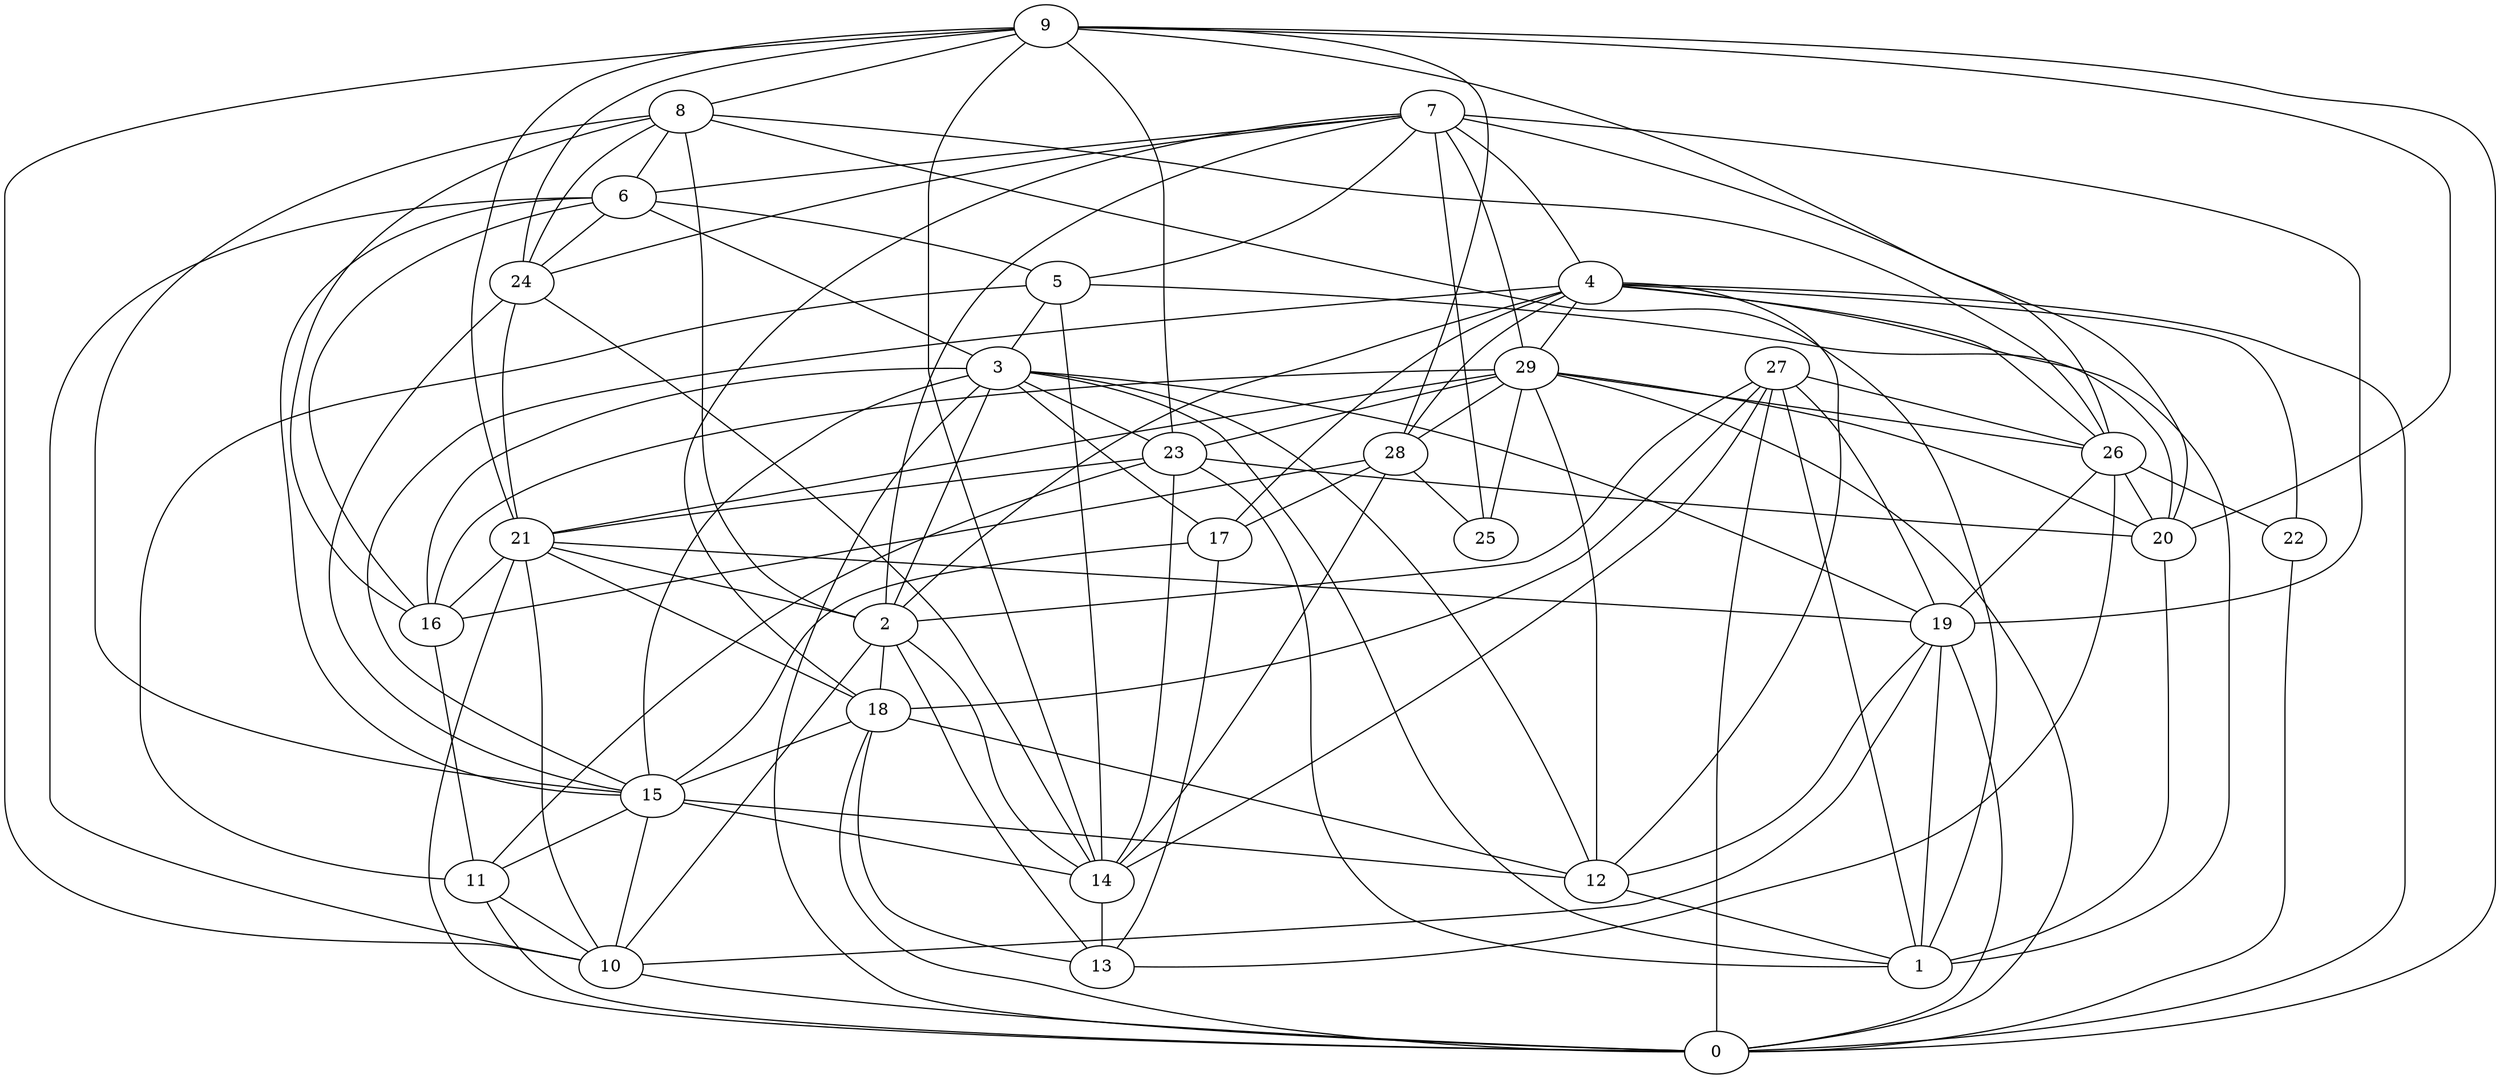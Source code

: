 digraph GG_graph {

subgraph G_graph {
edge [color = black]
"4" -> "28" [dir = none]
"4" -> "22" [dir = none]
"28" -> "17" [dir = none]
"19" -> "0" [dir = none]
"24" -> "15" [dir = none]
"6" -> "24" [dir = none]
"3" -> "2" [dir = none]
"8" -> "1" [dir = none]
"8" -> "16" [dir = none]
"8" -> "24" [dir = none]
"8" -> "26" [dir = none]
"27" -> "26" [dir = none]
"7" -> "2" [dir = none]
"7" -> "5" [dir = none]
"7" -> "4" [dir = none]
"7" -> "29" [dir = none]
"9" -> "0" [dir = none]
"9" -> "10" [dir = none]
"9" -> "14" [dir = none]
"9" -> "20" [dir = none]
"9" -> "26" [dir = none]
"29" -> "25" [dir = none]
"29" -> "26" [dir = none]
"11" -> "10" [dir = none]
"18" -> "0" [dir = none]
"2" -> "13" [dir = none]
"23" -> "21" [dir = none]
"23" -> "1" [dir = none]
"12" -> "1" [dir = none]
"3" -> "19" [dir = none]
"3" -> "17" [dir = none]
"3" -> "15" [dir = none]
"21" -> "10" [dir = none]
"3" -> "0" [dir = none]
"27" -> "14" [dir = none]
"8" -> "15" [dir = none]
"18" -> "13" [dir = none]
"19" -> "10" [dir = none]
"14" -> "13" [dir = none]
"23" -> "11" [dir = none]
"4" -> "2" [dir = none]
"22" -> "0" [dir = none]
"9" -> "28" [dir = none]
"7" -> "20" [dir = none]
"15" -> "10" [dir = none]
"6" -> "3" [dir = none]
"20" -> "1" [dir = none]
"4" -> "29" [dir = none]
"26" -> "13" [dir = none]
"17" -> "13" [dir = none]
"15" -> "14" [dir = none]
"7" -> "6" [dir = none]
"23" -> "20" [dir = none]
"7" -> "19" [dir = none]
"8" -> "6" [dir = none]
"7" -> "18" [dir = none]
"27" -> "1" [dir = none]
"24" -> "14" [dir = none]
"29" -> "12" [dir = none]
"2" -> "14" [dir = none]
"4" -> "26" [dir = none]
"18" -> "15" [dir = none]
"28" -> "14" [dir = none]
"19" -> "12" [dir = none]
"3" -> "16" [dir = none]
"23" -> "14" [dir = none]
"21" -> "19" [dir = none]
"6" -> "10" [dir = none]
"21" -> "2" [dir = none]
"11" -> "0" [dir = none]
"4" -> "15" [dir = none]
"7" -> "25" [dir = none]
"26" -> "20" [dir = none]
"5" -> "3" [dir = none]
"3" -> "1" [dir = none]
"27" -> "2" [dir = none]
"27" -> "18" [dir = none]
"27" -> "19" [dir = none]
"21" -> "0" [dir = none]
"9" -> "24" [dir = none]
"28" -> "16" [dir = none]
"9" -> "8" [dir = none]
"24" -> "21" [dir = none]
"18" -> "12" [dir = none]
"3" -> "23" [dir = none]
"9" -> "23" [dir = none]
"5" -> "14" [dir = none]
"29" -> "16" [dir = none]
"21" -> "18" [dir = none]
"4" -> "1" [dir = none]
"26" -> "22" [dir = none]
"29" -> "20" [dir = none]
"29" -> "21" [dir = none]
"4" -> "0" [dir = none]
"5" -> "20" [dir = none]
"27" -> "0" [dir = none]
"19" -> "1" [dir = none]
"16" -> "11" [dir = none]
"29" -> "28" [dir = none]
"10" -> "0" [dir = none]
"26" -> "19" [dir = none]
"29" -> "0" [dir = none]
"29" -> "23" [dir = none]
"9" -> "21" [dir = none]
"5" -> "11" [dir = none]
"6" -> "16" [dir = none]
"21" -> "16" [dir = none]
"6" -> "5" [dir = none]
"17" -> "15" [dir = none]
"28" -> "25" [dir = none]
"8" -> "2" [dir = none]
"6" -> "15" [dir = none]
"2" -> "18" [dir = none]
"3" -> "12" [dir = none]
"7" -> "24" [dir = none]
"2" -> "10" [dir = none]
"15" -> "12" [dir = none]
"15" -> "11" [dir = none]
"4" -> "17" [dir = none]
"4" -> "12" [dir = none]
}

}
